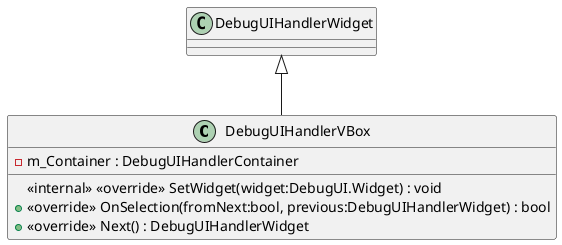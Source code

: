 @startuml
class DebugUIHandlerVBox {
    - m_Container : DebugUIHandlerContainer
    <<internal>> <<override>> SetWidget(widget:DebugUI.Widget) : void
    + <<override>> OnSelection(fromNext:bool, previous:DebugUIHandlerWidget) : bool
    + <<override>> Next() : DebugUIHandlerWidget
}
DebugUIHandlerWidget <|-- DebugUIHandlerVBox
@enduml
